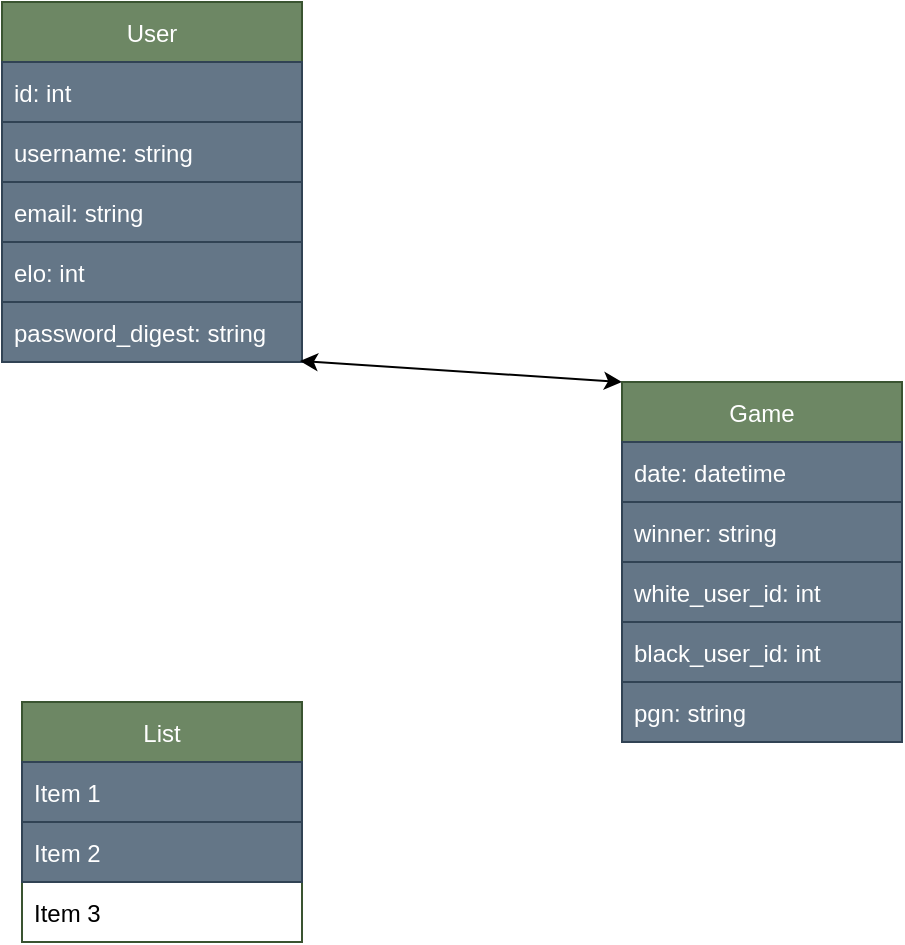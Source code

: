 <mxfile>
    <diagram id="U5le9pJoXSZenA0Jtopi" name="Page-1">
        <mxGraphModel dx="709" dy="465" grid="1" gridSize="10" guides="1" tooltips="1" connect="1" arrows="1" fold="1" page="1" pageScale="1" pageWidth="850" pageHeight="1100" math="0" shadow="0">
            <root>
                <mxCell id="0"/>
                <mxCell id="1" parent="0"/>
                <mxCell id="36" value="" style="group" parent="1" vertex="1" connectable="0">
                    <mxGeometry x="280" y="30" width="150" height="180" as="geometry"/>
                </mxCell>
                <mxCell id="33" value="" style="group" parent="36" vertex="1" connectable="0">
                    <mxGeometry width="150" height="120" as="geometry"/>
                </mxCell>
                <mxCell id="3" value="User" style="swimlane;fontStyle=0;childLayout=stackLayout;horizontal=1;startSize=30;horizontalStack=0;resizeParent=1;resizeParentMax=0;resizeLast=0;collapsible=1;marginBottom=0;fillColor=#6d8764;fontColor=#ffffff;strokeColor=#3A5431;" parent="33" vertex="1">
                    <mxGeometry width="150" height="90" as="geometry"/>
                </mxCell>
                <mxCell id="4" value="id: int" style="text;strokeColor=#314354;fillColor=#647687;align=left;verticalAlign=middle;spacingLeft=4;spacingRight=4;overflow=hidden;points=[[0,0.5],[1,0.5]];portConstraint=eastwest;rotatable=0;fontColor=#ffffff;" parent="3" vertex="1">
                    <mxGeometry y="30" width="150" height="30" as="geometry"/>
                </mxCell>
                <mxCell id="5" value="username: string" style="text;strokeColor=#314354;fillColor=#647687;align=left;verticalAlign=middle;spacingLeft=4;spacingRight=4;overflow=hidden;points=[[0,0.5],[1,0.5]];portConstraint=eastwest;rotatable=0;fontColor=#ffffff;" parent="3" vertex="1">
                    <mxGeometry y="60" width="150" height="30" as="geometry"/>
                </mxCell>
                <mxCell id="32" value="email: string" style="text;strokeColor=#314354;fillColor=#647687;align=left;verticalAlign=middle;spacingLeft=4;spacingRight=4;overflow=hidden;points=[[0,0.5],[1,0.5]];portConstraint=eastwest;rotatable=0;fontColor=#ffffff;" parent="33" vertex="1">
                    <mxGeometry y="90" width="150" height="30" as="geometry"/>
                </mxCell>
                <mxCell id="34" value="elo: int" style="text;strokeColor=#314354;fillColor=#647687;align=left;verticalAlign=middle;spacingLeft=4;spacingRight=4;overflow=hidden;points=[[0,0.5],[1,0.5]];portConstraint=eastwest;rotatable=0;fontColor=#ffffff;" parent="36" vertex="1">
                    <mxGeometry y="120" width="150" height="30" as="geometry"/>
                </mxCell>
                <mxCell id="35" value="password_digest: string" style="text;strokeColor=#314354;fillColor=#647687;align=left;verticalAlign=middle;spacingLeft=4;spacingRight=4;overflow=hidden;points=[[0,0.5],[1,0.5]];portConstraint=eastwest;rotatable=0;fontColor=#ffffff;" parent="36" vertex="1">
                    <mxGeometry y="150" width="150" height="30" as="geometry"/>
                </mxCell>
                <mxCell id="38" value="" style="endArrow=classic;startArrow=classic;html=1;entryX=0;entryY=0;entryDx=0;entryDy=0;exitX=0.993;exitY=0.983;exitDx=0;exitDy=0;exitPerimeter=0;" parent="1" source="35" target="7" edge="1">
                    <mxGeometry width="50" height="50" relative="1" as="geometry">
                        <mxPoint x="330" y="270" as="sourcePoint"/>
                        <mxPoint x="380" y="220" as="targetPoint"/>
                    </mxGeometry>
                </mxCell>
                <mxCell id="45" value="" style="group" parent="1" vertex="1" connectable="0">
                    <mxGeometry x="590" y="220" width="140" height="180" as="geometry"/>
                </mxCell>
                <mxCell id="43" value="" style="group" parent="45" vertex="1" connectable="0">
                    <mxGeometry width="140" height="150" as="geometry"/>
                </mxCell>
                <mxCell id="42" value="" style="group" parent="43" vertex="1" connectable="0">
                    <mxGeometry width="140" height="150" as="geometry"/>
                </mxCell>
                <mxCell id="7" value="Game" style="swimlane;fontStyle=0;childLayout=stackLayout;horizontal=1;startSize=30;horizontalStack=0;resizeParent=1;resizeParentMax=0;resizeLast=0;collapsible=1;marginBottom=0;fillColor=#6d8764;fontColor=#ffffff;strokeColor=#3A5431;" parent="42" vertex="1">
                    <mxGeometry width="140" height="60" as="geometry"/>
                </mxCell>
                <mxCell id="40" value="date: datetime" style="text;strokeColor=#314354;fillColor=#647687;align=left;verticalAlign=middle;spacingLeft=4;spacingRight=4;overflow=hidden;points=[[0,0.5],[1,0.5]];portConstraint=eastwest;rotatable=0;fontColor=#ffffff;" parent="7" vertex="1">
                    <mxGeometry y="30" width="140" height="30" as="geometry"/>
                </mxCell>
                <mxCell id="39" value="" style="group" parent="42" vertex="1" connectable="0">
                    <mxGeometry y="90" width="140" height="60" as="geometry"/>
                </mxCell>
                <mxCell id="9" value="white_user_id: int" style="text;strokeColor=#314354;fillColor=#647687;align=left;verticalAlign=middle;spacingLeft=4;spacingRight=4;overflow=hidden;points=[[0,0.5],[1,0.5]];portConstraint=eastwest;rotatable=0;fontColor=#ffffff;" parent="39" vertex="1">
                    <mxGeometry width="140" height="30" as="geometry"/>
                </mxCell>
                <mxCell id="10" value="black_user_id: int" style="text;strokeColor=#314354;fillColor=#647687;align=left;verticalAlign=middle;spacingLeft=4;spacingRight=4;overflow=hidden;points=[[0,0.5],[1,0.5]];portConstraint=eastwest;rotatable=0;fontColor=#ffffff;" parent="39" vertex="1">
                    <mxGeometry y="30" width="140" height="30" as="geometry"/>
                </mxCell>
                <mxCell id="44" value="winner: string" style="text;strokeColor=#314354;fillColor=#647687;align=left;verticalAlign=middle;spacingLeft=4;spacingRight=4;overflow=hidden;points=[[0,0.5],[1,0.5]];portConstraint=eastwest;rotatable=0;fontColor=#ffffff;" parent="42" vertex="1">
                    <mxGeometry y="60" width="140" height="30" as="geometry"/>
                </mxCell>
                <mxCell id="8" value="pgn: string" style="text;strokeColor=#314354;fillColor=#647687;align=left;verticalAlign=middle;spacingLeft=4;spacingRight=4;overflow=hidden;points=[[0,0.5],[1,0.5]];portConstraint=eastwest;rotatable=0;fontColor=#ffffff;" parent="45" vertex="1">
                    <mxGeometry y="150" width="140" height="30" as="geometry"/>
                </mxCell>
                <mxCell id="46" value="List" style="swimlane;fontStyle=0;childLayout=stackLayout;horizontal=1;startSize=30;horizontalStack=0;resizeParent=1;resizeParentMax=0;resizeLast=0;collapsible=1;marginBottom=0;fillColor=#6d8764;fontColor=#ffffff;strokeColor=#3A5431;" vertex="1" parent="1">
                    <mxGeometry x="290" y="380" width="140" height="120" as="geometry"/>
                </mxCell>
                <mxCell id="47" value="Item 1" style="text;strokeColor=#314354;fillColor=#647687;align=left;verticalAlign=middle;spacingLeft=4;spacingRight=4;overflow=hidden;points=[[0,0.5],[1,0.5]];portConstraint=eastwest;rotatable=0;fontColor=#ffffff;" vertex="1" parent="46">
                    <mxGeometry y="30" width="140" height="30" as="geometry"/>
                </mxCell>
                <mxCell id="48" value="Item 2" style="text;strokeColor=#314354;fillColor=#647687;align=left;verticalAlign=middle;spacingLeft=4;spacingRight=4;overflow=hidden;points=[[0,0.5],[1,0.5]];portConstraint=eastwest;rotatable=0;fontColor=#ffffff;" vertex="1" parent="46">
                    <mxGeometry y="60" width="140" height="30" as="geometry"/>
                </mxCell>
                <mxCell id="49" value="Item 3" style="text;strokeColor=none;fillColor=none;align=left;verticalAlign=middle;spacingLeft=4;spacingRight=4;overflow=hidden;points=[[0,0.5],[1,0.5]];portConstraint=eastwest;rotatable=0;" vertex="1" parent="46">
                    <mxGeometry y="90" width="140" height="30" as="geometry"/>
                </mxCell>
            </root>
        </mxGraphModel>
    </diagram>
</mxfile>